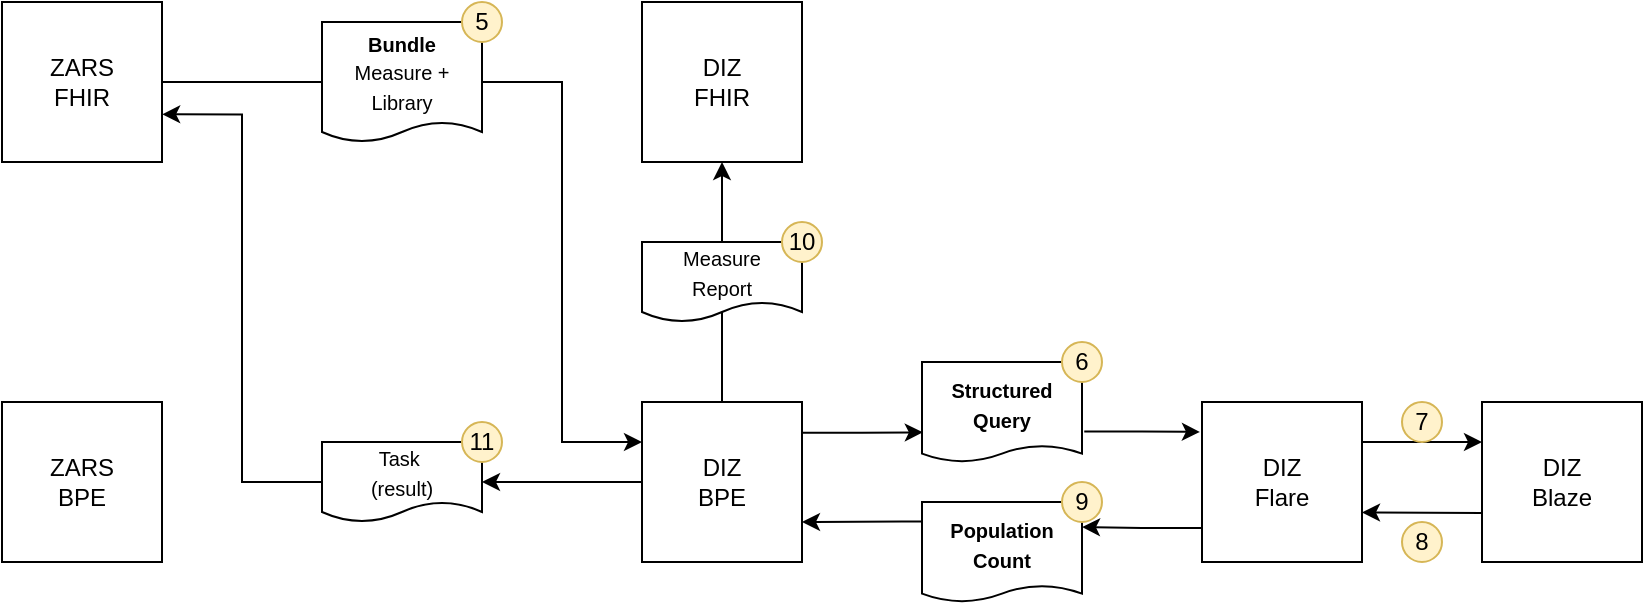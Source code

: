 <mxfile version="14.8.0" type="device"><diagram id="VETf5LYlRZAwOjoE17p3" name="Page-1"><mxGraphModel dx="1185" dy="629" grid="1" gridSize="10" guides="1" tooltips="1" connect="1" arrows="1" fold="1" page="1" pageScale="1" pageWidth="1169" pageHeight="827" math="0" shadow="0"><root><mxCell id="0"/><mxCell id="1" parent="0"/><mxCell id="ePRh4TcFxG1AIVr1Jd2X-97" value="" style="edgeStyle=orthogonalEdgeStyle;rounded=0;orthogonalLoop=1;jettySize=auto;html=1;startArrow=none;startFill=0;endArrow=none;endFill=0;" parent="1" source="ePRh4TcFxG1AIVr1Jd2X-99" target="ePRh4TcFxG1AIVr1Jd2X-110" edge="1"><mxGeometry relative="1" as="geometry"/></mxCell><mxCell id="ePRh4TcFxG1AIVr1Jd2X-99" value="ZARS&lt;br&gt;FHIR" style="whiteSpace=wrap;html=1;aspect=fixed;" parent="1" vertex="1"><mxGeometry x="240" y="280" width="80" height="80" as="geometry"/></mxCell><mxCell id="ePRh4TcFxG1AIVr1Jd2X-105" value="ZARS&lt;br&gt;BPE" style="whiteSpace=wrap;html=1;aspect=fixed;" parent="1" vertex="1"><mxGeometry x="240" y="480" width="80" height="80" as="geometry"/></mxCell><mxCell id="ePRh4TcFxG1AIVr1Jd2X-108" value="DIZ&lt;br&gt;FHIR" style="whiteSpace=wrap;html=1;aspect=fixed;" parent="1" vertex="1"><mxGeometry x="560" y="280" width="80" height="80" as="geometry"/></mxCell><mxCell id="ePRh4TcFxG1AIVr1Jd2X-109" style="edgeStyle=orthogonalEdgeStyle;rounded=0;orthogonalLoop=1;jettySize=auto;html=1;exitX=1;exitY=0.5;exitDx=0;exitDy=0;entryX=0;entryY=0.25;entryDx=0;entryDy=0;startArrow=none;startFill=0;endArrow=classic;endFill=1;" parent="1" source="ePRh4TcFxG1AIVr1Jd2X-110" target="ePRh4TcFxG1AIVr1Jd2X-115" edge="1"><mxGeometry relative="1" as="geometry"><Array as="points"><mxPoint x="520" y="320"/><mxPoint x="520" y="500"/></Array></mxGeometry></mxCell><mxCell id="ePRh4TcFxG1AIVr1Jd2X-110" value="&lt;font style=&quot;font-size: 10px&quot;&gt;&lt;b&gt;Bundle&lt;/b&gt;&lt;br&gt;Measure +&lt;br&gt;Library&lt;/font&gt;" style="shape=document;whiteSpace=wrap;html=1;boundedLbl=1;size=0.167;" parent="1" vertex="1"><mxGeometry x="400" y="290" width="80" height="60" as="geometry"/></mxCell><mxCell id="ePRh4TcFxG1AIVr1Jd2X-112" style="edgeStyle=orthogonalEdgeStyle;rounded=0;orthogonalLoop=1;jettySize=auto;html=1;exitX=0;exitY=0.5;exitDx=0;exitDy=0;entryX=1;entryY=0.5;entryDx=0;entryDy=0;startArrow=none;startFill=0;endArrow=classic;endFill=1;" parent="1" source="ePRh4TcFxG1AIVr1Jd2X-115" target="ePRh4TcFxG1AIVr1Jd2X-133" edge="1"><mxGeometry relative="1" as="geometry"><Array as="points"/></mxGeometry></mxCell><mxCell id="ePRh4TcFxG1AIVr1Jd2X-200" value="" style="edgeStyle=orthogonalEdgeStyle;rounded=0;orthogonalLoop=1;jettySize=auto;html=1;startArrow=none;startFill=0;endArrow=none;endFill=0;entryX=0.5;entryY=0.868;entryDx=0;entryDy=0;entryPerimeter=0;" parent="1" source="ePRh4TcFxG1AIVr1Jd2X-115" target="ePRh4TcFxG1AIVr1Jd2X-138" edge="1"><mxGeometry relative="1" as="geometry"/></mxCell><mxCell id="zPce1feGyJszDhAtaid5-11" style="edgeStyle=orthogonalEdgeStyle;rounded=0;orthogonalLoop=1;jettySize=auto;html=1;entryX=0.005;entryY=0.703;entryDx=0;entryDy=0;entryPerimeter=0;exitX=0.999;exitY=0.192;exitDx=0;exitDy=0;exitPerimeter=0;" edge="1" parent="1" source="ePRh4TcFxG1AIVr1Jd2X-115" target="ePRh4TcFxG1AIVr1Jd2X-129"><mxGeometry relative="1" as="geometry"/></mxCell><mxCell id="ePRh4TcFxG1AIVr1Jd2X-115" value="DIZ&lt;br&gt;BPE" style="whiteSpace=wrap;html=1;aspect=fixed;" parent="1" vertex="1"><mxGeometry x="560" y="480" width="80" height="80" as="geometry"/></mxCell><mxCell id="ePRh4TcFxG1AIVr1Jd2X-125" value="5" style="ellipse;whiteSpace=wrap;html=1;aspect=fixed;fillColor=#fff2cc;strokeColor=#d6b656;" parent="1" vertex="1"><mxGeometry x="470" y="280" width="20" height="20" as="geometry"/></mxCell><mxCell id="zPce1feGyJszDhAtaid5-2" style="edgeStyle=orthogonalEdgeStyle;rounded=0;orthogonalLoop=1;jettySize=auto;html=1;exitX=1;exitY=0.25;exitDx=0;exitDy=0;entryX=0;entryY=0.25;entryDx=0;entryDy=0;" edge="1" parent="1" source="ePRh4TcFxG1AIVr1Jd2X-127" target="zPce1feGyJszDhAtaid5-1"><mxGeometry relative="1" as="geometry"><Array as="points"><mxPoint x="950" y="500"/><mxPoint x="950" y="500"/></Array></mxGeometry></mxCell><mxCell id="zPce1feGyJszDhAtaid5-6" style="edgeStyle=orthogonalEdgeStyle;rounded=0;orthogonalLoop=1;jettySize=auto;html=1;exitX=0;exitY=0.75;exitDx=0;exitDy=0;entryX=1;entryY=0.25;entryDx=0;entryDy=0;" edge="1" parent="1" source="ePRh4TcFxG1AIVr1Jd2X-127" target="zPce1feGyJszDhAtaid5-5"><mxGeometry relative="1" as="geometry"><Array as="points"><mxPoint x="840" y="543"/><mxPoint x="810" y="543"/></Array></mxGeometry></mxCell><mxCell id="ePRh4TcFxG1AIVr1Jd2X-127" value="DIZ&lt;br&gt;Flare" style="whiteSpace=wrap;html=1;aspect=fixed;" parent="1" vertex="1"><mxGeometry x="840" y="480" width="80" height="80" as="geometry"/></mxCell><mxCell id="ePRh4TcFxG1AIVr1Jd2X-128" style="edgeStyle=orthogonalEdgeStyle;rounded=0;orthogonalLoop=1;jettySize=auto;html=1;exitX=1.014;exitY=0.694;exitDx=0;exitDy=0;startArrow=none;startFill=0;exitPerimeter=0;entryX=-0.013;entryY=0.187;entryDx=0;entryDy=0;entryPerimeter=0;" parent="1" source="ePRh4TcFxG1AIVr1Jd2X-129" target="ePRh4TcFxG1AIVr1Jd2X-127" edge="1"><mxGeometry relative="1" as="geometry"><mxPoint x="840" y="500" as="targetPoint"/></mxGeometry></mxCell><mxCell id="ePRh4TcFxG1AIVr1Jd2X-129" value="&lt;font style=&quot;font-size: 10px&quot;&gt;&lt;b&gt;Structured Query&lt;/b&gt;&lt;/font&gt;" style="shape=document;whiteSpace=wrap;html=1;boundedLbl=1;size=0.167;" parent="1" vertex="1"><mxGeometry x="700" y="460" width="80" height="50" as="geometry"/></mxCell><mxCell id="ePRh4TcFxG1AIVr1Jd2X-132" value="" style="edgeStyle=orthogonalEdgeStyle;rounded=0;orthogonalLoop=1;jettySize=auto;html=1;startArrow=none;startFill=0;endArrow=classic;endFill=1;entryX=1.001;entryY=0.702;entryDx=0;entryDy=0;entryPerimeter=0;exitX=0;exitY=0.5;exitDx=0;exitDy=0;" parent="1" source="ePRh4TcFxG1AIVr1Jd2X-133" target="ePRh4TcFxG1AIVr1Jd2X-99" edge="1"><mxGeometry relative="1" as="geometry"/></mxCell><mxCell id="ePRh4TcFxG1AIVr1Jd2X-133" value="&lt;font style=&quot;font-size: 10px&quot;&gt;Task&amp;nbsp;&lt;br&gt;(result)&lt;/font&gt;" style="shape=document;whiteSpace=wrap;html=1;boundedLbl=1;size=0.25;" parent="1" vertex="1"><mxGeometry x="400" y="500" width="80" height="40" as="geometry"/></mxCell><mxCell id="ePRh4TcFxG1AIVr1Jd2X-201" value="" style="edgeStyle=orthogonalEdgeStyle;rounded=0;orthogonalLoop=1;jettySize=auto;html=1;startArrow=none;startFill=0;endArrow=classic;endFill=1;" parent="1" source="ePRh4TcFxG1AIVr1Jd2X-138" target="ePRh4TcFxG1AIVr1Jd2X-108" edge="1"><mxGeometry relative="1" as="geometry"/></mxCell><mxCell id="ePRh4TcFxG1AIVr1Jd2X-138" value="&lt;font style=&quot;font-size: 10px&quot;&gt;Measure&lt;br&gt;Report&lt;/font&gt;" style="shape=document;whiteSpace=wrap;html=1;boundedLbl=1;size=0.25;" parent="1" vertex="1"><mxGeometry x="560" y="400" width="80" height="40" as="geometry"/></mxCell><mxCell id="zPce1feGyJszDhAtaid5-3" style="edgeStyle=orthogonalEdgeStyle;rounded=0;orthogonalLoop=1;jettySize=auto;html=1;entryX=1;entryY=0.69;entryDx=0;entryDy=0;entryPerimeter=0;" edge="1" parent="1" target="ePRh4TcFxG1AIVr1Jd2X-127"><mxGeometry relative="1" as="geometry"><mxPoint x="1040" y="535" as="sourcePoint"/></mxGeometry></mxCell><mxCell id="zPce1feGyJszDhAtaid5-1" value="DIZ&lt;br&gt;Blaze" style="whiteSpace=wrap;html=1;aspect=fixed;" vertex="1" parent="1"><mxGeometry x="980" y="480" width="80" height="80" as="geometry"/></mxCell><mxCell id="zPce1feGyJszDhAtaid5-7" style="edgeStyle=orthogonalEdgeStyle;rounded=0;orthogonalLoop=1;jettySize=auto;html=1;exitX=0.002;exitY=0.196;exitDx=0;exitDy=0;entryX=1;entryY=0.75;entryDx=0;entryDy=0;exitPerimeter=0;" edge="1" parent="1" source="zPce1feGyJszDhAtaid5-5" target="ePRh4TcFxG1AIVr1Jd2X-115"><mxGeometry relative="1" as="geometry"><Array as="points"><mxPoint x="690" y="540"/><mxPoint x="640" y="540"/></Array></mxGeometry></mxCell><mxCell id="zPce1feGyJszDhAtaid5-5" value="&lt;font size=&quot;1&quot;&gt;&lt;b&gt;Population Count&lt;/b&gt;&lt;/font&gt;" style="shape=document;whiteSpace=wrap;html=1;boundedLbl=1;size=0.167;" vertex="1" parent="1"><mxGeometry x="700" y="530" width="80" height="50" as="geometry"/></mxCell><mxCell id="zPce1feGyJszDhAtaid5-12" value="6" style="ellipse;whiteSpace=wrap;html=1;aspect=fixed;fillColor=#fff2cc;strokeColor=#d6b656;" vertex="1" parent="1"><mxGeometry x="770" y="450" width="20" height="20" as="geometry"/></mxCell><mxCell id="zPce1feGyJszDhAtaid5-13" value="7" style="ellipse;whiteSpace=wrap;html=1;aspect=fixed;fillColor=#fff2cc;strokeColor=#d6b656;" vertex="1" parent="1"><mxGeometry x="940" y="480" width="20" height="20" as="geometry"/></mxCell><mxCell id="zPce1feGyJszDhAtaid5-14" value="8" style="ellipse;whiteSpace=wrap;html=1;aspect=fixed;fillColor=#fff2cc;strokeColor=#d6b656;" vertex="1" parent="1"><mxGeometry x="940" y="540" width="20" height="20" as="geometry"/></mxCell><mxCell id="zPce1feGyJszDhAtaid5-15" value="9" style="ellipse;whiteSpace=wrap;html=1;aspect=fixed;fillColor=#fff2cc;strokeColor=#d6b656;" vertex="1" parent="1"><mxGeometry x="770" y="520" width="20" height="20" as="geometry"/></mxCell><mxCell id="zPce1feGyJszDhAtaid5-16" value="10" style="ellipse;whiteSpace=wrap;html=1;aspect=fixed;fillColor=#fff2cc;strokeColor=#d6b656;" vertex="1" parent="1"><mxGeometry x="630" y="390" width="20" height="20" as="geometry"/></mxCell><mxCell id="zPce1feGyJszDhAtaid5-17" value="11" style="ellipse;whiteSpace=wrap;html=1;aspect=fixed;fillColor=#fff2cc;strokeColor=#d6b656;" vertex="1" parent="1"><mxGeometry x="470" y="490" width="20" height="20" as="geometry"/></mxCell></root></mxGraphModel></diagram></mxfile>